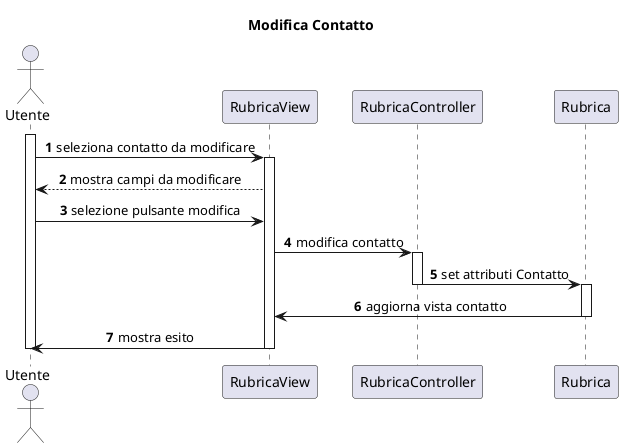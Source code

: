 @startuml
autonumber
title Modifica Contatto
actor Utente
participant RubricaView
participant RubricaController
participant Rubrica

activate Utente
skinparam sequenceMessageAlign center
Utente -> RubricaView : seleziona contatto da modificare
activate RubricaView
RubricaView --> Utente: mostra campi da modificare
Utente->RubricaView: selezione pulsante modifica
RubricaView->RubricaController: modifica contatto
activate RubricaController
RubricaController->Rubrica: set attributi Contatto
deactivate RubricaController
activate Rubrica
Rubrica->RubricaView: aggiorna vista contatto
deactivate Rubrica
RubricaView->Utente: mostra esito
deactivate Utente
deactivate RubricaView
@enduml